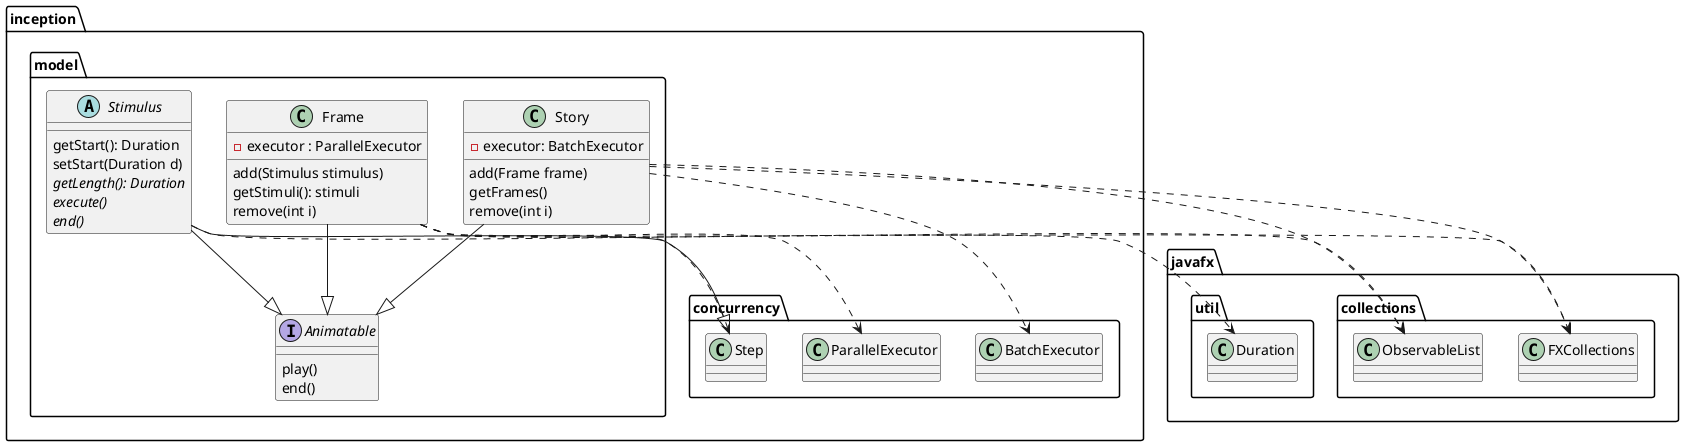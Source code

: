 @startuml
abstract class inception.model.Stimulus {
    getStart(): Duration
    setStart(Duration d)
    {abstract} getLength(): Duration
    {abstract} execute()
    {abstract} end()
}
class inception.concurrency.BatchExecutor
class inception.concurrency.ParallelExecutor
class inception.concurrency.Step
class inception.model.Frame {
    - executor : ParallelExecutor
    add(Stimulus stimulus)
    getStimuli(): stimuli
    remove(int i)
}
class inception.model.Story {
    - executor: BatchExecutor
    add(Frame frame)
    getFrames()
    remove(int i)
}
class javafx.collections.FXCollections
class javafx.collections.ObservableList
class javafx.util.Duration
interface inception.model.Animatable {
    play()
    end()
}
inception.model.Stimulus --|> inception.concurrency.Step
inception.model.Stimulus ..> javafx.util.Duration
inception.model.Stimulus --|> inception.model.Animatable
inception.model.Frame ..> inception.concurrency.ParallelExecutor
inception.model.Frame ..> inception.concurrency.Step
inception.model.Frame ..> javafx.collections.FXCollections
inception.model.Frame ..> javafx.collections.ObservableList
inception.model.Frame --|> inception.model.Animatable
inception.model.Story ..> inception.concurrency.BatchExecutor
inception.model.Story ..> javafx.collections.FXCollections
inception.model.Story ..> javafx.collections.ObservableList
inception.model.Story --|> inception.model.Animatable
@enduml